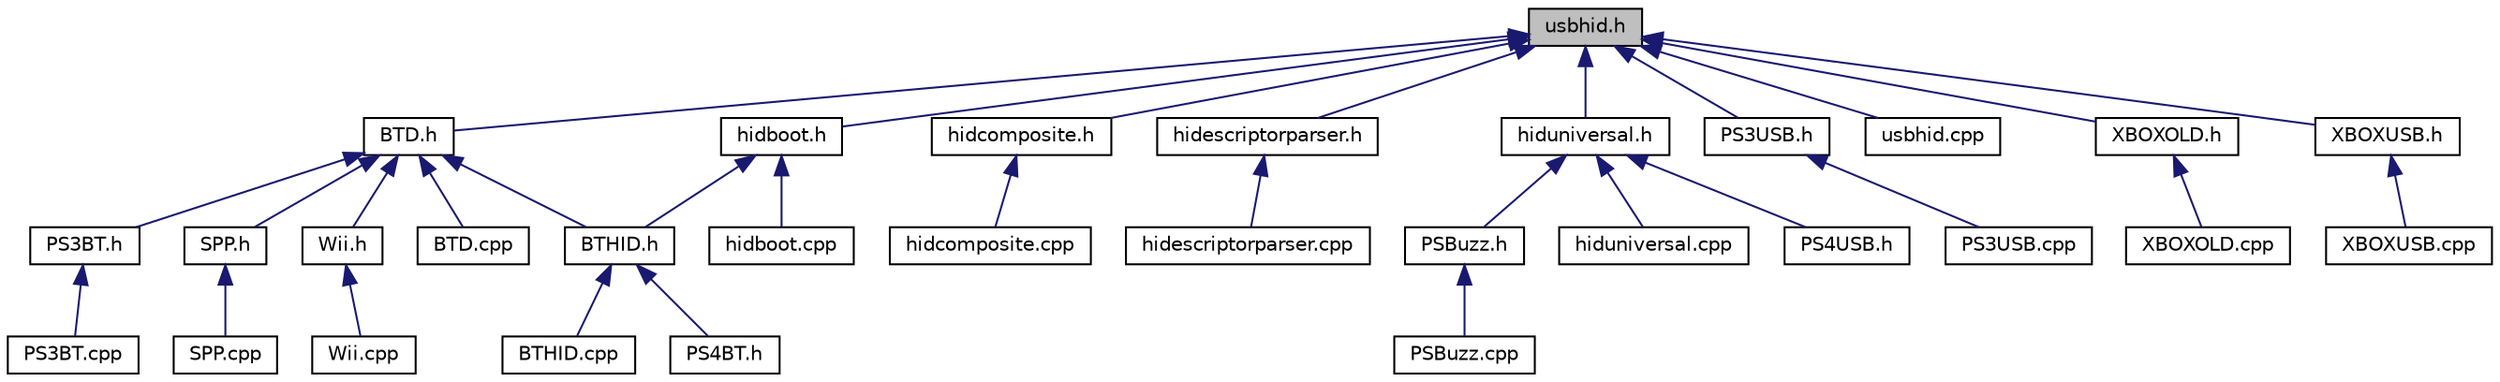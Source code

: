 digraph "usbhid.h"
{
  edge [fontname="Helvetica",fontsize="10",labelfontname="Helvetica",labelfontsize="10"];
  node [fontname="Helvetica",fontsize="10",shape=record];
  Node1 [label="usbhid.h",height=0.2,width=0.4,color="black", fillcolor="grey75", style="filled" fontcolor="black"];
  Node1 -> Node2 [dir="back",color="midnightblue",fontsize="10",style="solid",fontname="Helvetica"];
  Node2 [label="BTD.h",height=0.2,width=0.4,color="black", fillcolor="white", style="filled",URL="$_b_t_d_8h.html"];
  Node2 -> Node3 [dir="back",color="midnightblue",fontsize="10",style="solid",fontname="Helvetica"];
  Node3 [label="BTD.cpp",height=0.2,width=0.4,color="black", fillcolor="white", style="filled",URL="$_b_t_d_8cpp.html"];
  Node2 -> Node4 [dir="back",color="midnightblue",fontsize="10",style="solid",fontname="Helvetica"];
  Node4 [label="BTHID.h",height=0.2,width=0.4,color="black", fillcolor="white", style="filled",URL="$_b_t_h_i_d_8h.html"];
  Node4 -> Node5 [dir="back",color="midnightblue",fontsize="10",style="solid",fontname="Helvetica"];
  Node5 [label="BTHID.cpp",height=0.2,width=0.4,color="black", fillcolor="white", style="filled",URL="$_b_t_h_i_d_8cpp.html"];
  Node4 -> Node6 [dir="back",color="midnightblue",fontsize="10",style="solid",fontname="Helvetica"];
  Node6 [label="PS4BT.h",height=0.2,width=0.4,color="black", fillcolor="white", style="filled",URL="$_p_s4_b_t_8h.html"];
  Node2 -> Node7 [dir="back",color="midnightblue",fontsize="10",style="solid",fontname="Helvetica"];
  Node7 [label="PS3BT.h",height=0.2,width=0.4,color="black", fillcolor="white", style="filled",URL="$_p_s3_b_t_8h.html"];
  Node7 -> Node8 [dir="back",color="midnightblue",fontsize="10",style="solid",fontname="Helvetica"];
  Node8 [label="PS3BT.cpp",height=0.2,width=0.4,color="black", fillcolor="white", style="filled",URL="$_p_s3_b_t_8cpp.html"];
  Node2 -> Node9 [dir="back",color="midnightblue",fontsize="10",style="solid",fontname="Helvetica"];
  Node9 [label="SPP.h",height=0.2,width=0.4,color="black", fillcolor="white", style="filled",URL="$_s_p_p_8h.html"];
  Node9 -> Node10 [dir="back",color="midnightblue",fontsize="10",style="solid",fontname="Helvetica"];
  Node10 [label="SPP.cpp",height=0.2,width=0.4,color="black", fillcolor="white", style="filled",URL="$_s_p_p_8cpp.html"];
  Node2 -> Node11 [dir="back",color="midnightblue",fontsize="10",style="solid",fontname="Helvetica"];
  Node11 [label="Wii.h",height=0.2,width=0.4,color="black", fillcolor="white", style="filled",URL="$_wii_8h.html"];
  Node11 -> Node12 [dir="back",color="midnightblue",fontsize="10",style="solid",fontname="Helvetica"];
  Node12 [label="Wii.cpp",height=0.2,width=0.4,color="black", fillcolor="white", style="filled",URL="$_wii_8cpp.html"];
  Node1 -> Node13 [dir="back",color="midnightblue",fontsize="10",style="solid",fontname="Helvetica"];
  Node13 [label="hidboot.h",height=0.2,width=0.4,color="black", fillcolor="white", style="filled",URL="$hidboot_8h.html"];
  Node13 -> Node4 [dir="back",color="midnightblue",fontsize="10",style="solid",fontname="Helvetica"];
  Node13 -> Node14 [dir="back",color="midnightblue",fontsize="10",style="solid",fontname="Helvetica"];
  Node14 [label="hidboot.cpp",height=0.2,width=0.4,color="black", fillcolor="white", style="filled",URL="$hidboot_8cpp.html"];
  Node1 -> Node15 [dir="back",color="midnightblue",fontsize="10",style="solid",fontname="Helvetica"];
  Node15 [label="hidcomposite.h",height=0.2,width=0.4,color="black", fillcolor="white", style="filled",URL="$hidcomposite_8h.html"];
  Node15 -> Node16 [dir="back",color="midnightblue",fontsize="10",style="solid",fontname="Helvetica"];
  Node16 [label="hidcomposite.cpp",height=0.2,width=0.4,color="black", fillcolor="white", style="filled",URL="$hidcomposite_8cpp.html"];
  Node1 -> Node17 [dir="back",color="midnightblue",fontsize="10",style="solid",fontname="Helvetica"];
  Node17 [label="hidescriptorparser.h",height=0.2,width=0.4,color="black", fillcolor="white", style="filled",URL="$hidescriptorparser_8h.html"];
  Node17 -> Node18 [dir="back",color="midnightblue",fontsize="10",style="solid",fontname="Helvetica"];
  Node18 [label="hidescriptorparser.cpp",height=0.2,width=0.4,color="black", fillcolor="white", style="filled",URL="$hidescriptorparser_8cpp.html"];
  Node1 -> Node19 [dir="back",color="midnightblue",fontsize="10",style="solid",fontname="Helvetica"];
  Node19 [label="hiduniversal.h",height=0.2,width=0.4,color="black", fillcolor="white", style="filled",URL="$hiduniversal_8h.html"];
  Node19 -> Node20 [dir="back",color="midnightblue",fontsize="10",style="solid",fontname="Helvetica"];
  Node20 [label="hiduniversal.cpp",height=0.2,width=0.4,color="black", fillcolor="white", style="filled",URL="$hiduniversal_8cpp.html"];
  Node19 -> Node21 [dir="back",color="midnightblue",fontsize="10",style="solid",fontname="Helvetica"];
  Node21 [label="PS4USB.h",height=0.2,width=0.4,color="black", fillcolor="white", style="filled",URL="$_p_s4_u_s_b_8h.html"];
  Node19 -> Node22 [dir="back",color="midnightblue",fontsize="10",style="solid",fontname="Helvetica"];
  Node22 [label="PSBuzz.h",height=0.2,width=0.4,color="black", fillcolor="white", style="filled",URL="$_p_s_buzz_8h.html"];
  Node22 -> Node23 [dir="back",color="midnightblue",fontsize="10",style="solid",fontname="Helvetica"];
  Node23 [label="PSBuzz.cpp",height=0.2,width=0.4,color="black", fillcolor="white", style="filled",URL="$_p_s_buzz_8cpp.html"];
  Node1 -> Node24 [dir="back",color="midnightblue",fontsize="10",style="solid",fontname="Helvetica"];
  Node24 [label="PS3USB.h",height=0.2,width=0.4,color="black", fillcolor="white", style="filled",URL="$_p_s3_u_s_b_8h.html"];
  Node24 -> Node25 [dir="back",color="midnightblue",fontsize="10",style="solid",fontname="Helvetica"];
  Node25 [label="PS3USB.cpp",height=0.2,width=0.4,color="black", fillcolor="white", style="filled",URL="$_p_s3_u_s_b_8cpp.html"];
  Node1 -> Node26 [dir="back",color="midnightblue",fontsize="10",style="solid",fontname="Helvetica"];
  Node26 [label="usbhid.cpp",height=0.2,width=0.4,color="black", fillcolor="white", style="filled",URL="$usbhid_8cpp.html"];
  Node1 -> Node27 [dir="back",color="midnightblue",fontsize="10",style="solid",fontname="Helvetica"];
  Node27 [label="XBOXOLD.h",height=0.2,width=0.4,color="black", fillcolor="white", style="filled",URL="$_x_b_o_x_o_l_d_8h.html"];
  Node27 -> Node28 [dir="back",color="midnightblue",fontsize="10",style="solid",fontname="Helvetica"];
  Node28 [label="XBOXOLD.cpp",height=0.2,width=0.4,color="black", fillcolor="white", style="filled",URL="$_x_b_o_x_o_l_d_8cpp.html"];
  Node1 -> Node29 [dir="back",color="midnightblue",fontsize="10",style="solid",fontname="Helvetica"];
  Node29 [label="XBOXUSB.h",height=0.2,width=0.4,color="black", fillcolor="white", style="filled",URL="$_x_b_o_x_u_s_b_8h.html"];
  Node29 -> Node30 [dir="back",color="midnightblue",fontsize="10",style="solid",fontname="Helvetica"];
  Node30 [label="XBOXUSB.cpp",height=0.2,width=0.4,color="black", fillcolor="white", style="filled",URL="$_x_b_o_x_u_s_b_8cpp.html"];
}
